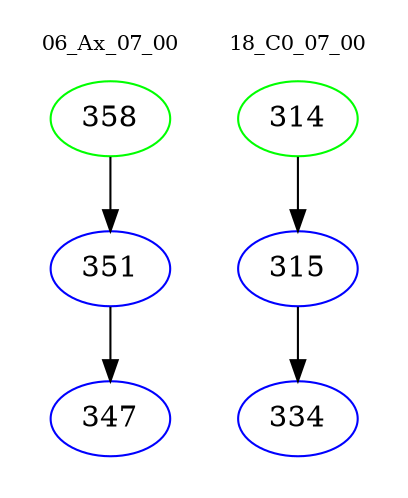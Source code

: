 digraph{
subgraph cluster_0 {
color = white
label = "06_Ax_07_00";
fontsize=10;
T0_358 [label="358", color="green"]
T0_358 -> T0_351 [color="black"]
T0_351 [label="351", color="blue"]
T0_351 -> T0_347 [color="black"]
T0_347 [label="347", color="blue"]
}
subgraph cluster_1 {
color = white
label = "18_C0_07_00";
fontsize=10;
T1_314 [label="314", color="green"]
T1_314 -> T1_315 [color="black"]
T1_315 [label="315", color="blue"]
T1_315 -> T1_334 [color="black"]
T1_334 [label="334", color="blue"]
}
}
